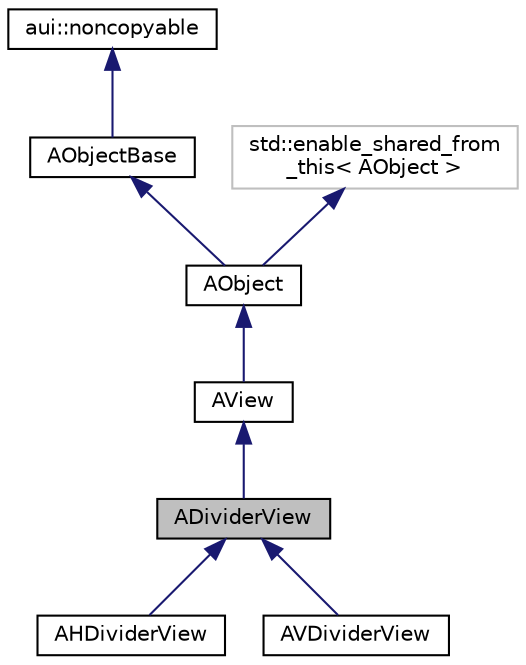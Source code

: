 digraph "ADividerView"
{
 // LATEX_PDF_SIZE
  edge [fontname="Helvetica",fontsize="10",labelfontname="Helvetica",labelfontsize="10"];
  node [fontname="Helvetica",fontsize="10",shape=record];
  Node1 [label="ADividerView",height=0.2,width=0.4,color="black", fillcolor="grey75", style="filled", fontcolor="black",tooltip="Base class for AHDividerView and AVDivierView."];
  Node2 -> Node1 [dir="back",color="midnightblue",fontsize="10",style="solid",fontname="Helvetica"];
  Node2 [label="AView",height=0.2,width=0.4,color="black", fillcolor="white", style="filled",URL="$classAView.html",tooltip="Base class of all UI objects."];
  Node3 -> Node2 [dir="back",color="midnightblue",fontsize="10",style="solid",fontname="Helvetica"];
  Node3 [label="AObject",height=0.2,width=0.4,color="black", fillcolor="white", style="filled",URL="$classAObject.html",tooltip="A base object class."];
  Node4 -> Node3 [dir="back",color="midnightblue",fontsize="10",style="solid",fontname="Helvetica"];
  Node4 [label="AObjectBase",height=0.2,width=0.4,color="black", fillcolor="white", style="filled",URL="$classAObjectBase.html",tooltip=" "];
  Node5 -> Node4 [dir="back",color="midnightblue",fontsize="10",style="solid",fontname="Helvetica"];
  Node5 [label="aui::noncopyable",height=0.2,width=0.4,color="black", fillcolor="white", style="filled",URL="$structaui_1_1noncopyable.html",tooltip="Forbids copy of your class."];
  Node6 -> Node3 [dir="back",color="midnightblue",fontsize="10",style="solid",fontname="Helvetica"];
  Node6 [label="std::enable_shared_from\l_this\< AObject \>",height=0.2,width=0.4,color="grey75", fillcolor="white", style="filled",tooltip=" "];
  Node1 -> Node7 [dir="back",color="midnightblue",fontsize="10",style="solid",fontname="Helvetica"];
  Node7 [label="AHDividerView",height=0.2,width=0.4,color="black", fillcolor="white", style="filled",URL="$classAHDividerView.html",tooltip="A horizontal line."];
  Node1 -> Node8 [dir="back",color="midnightblue",fontsize="10",style="solid",fontname="Helvetica"];
  Node8 [label="AVDividerView",height=0.2,width=0.4,color="black", fillcolor="white", style="filled",URL="$classAVDividerView.html",tooltip="A vertical line."];
}
